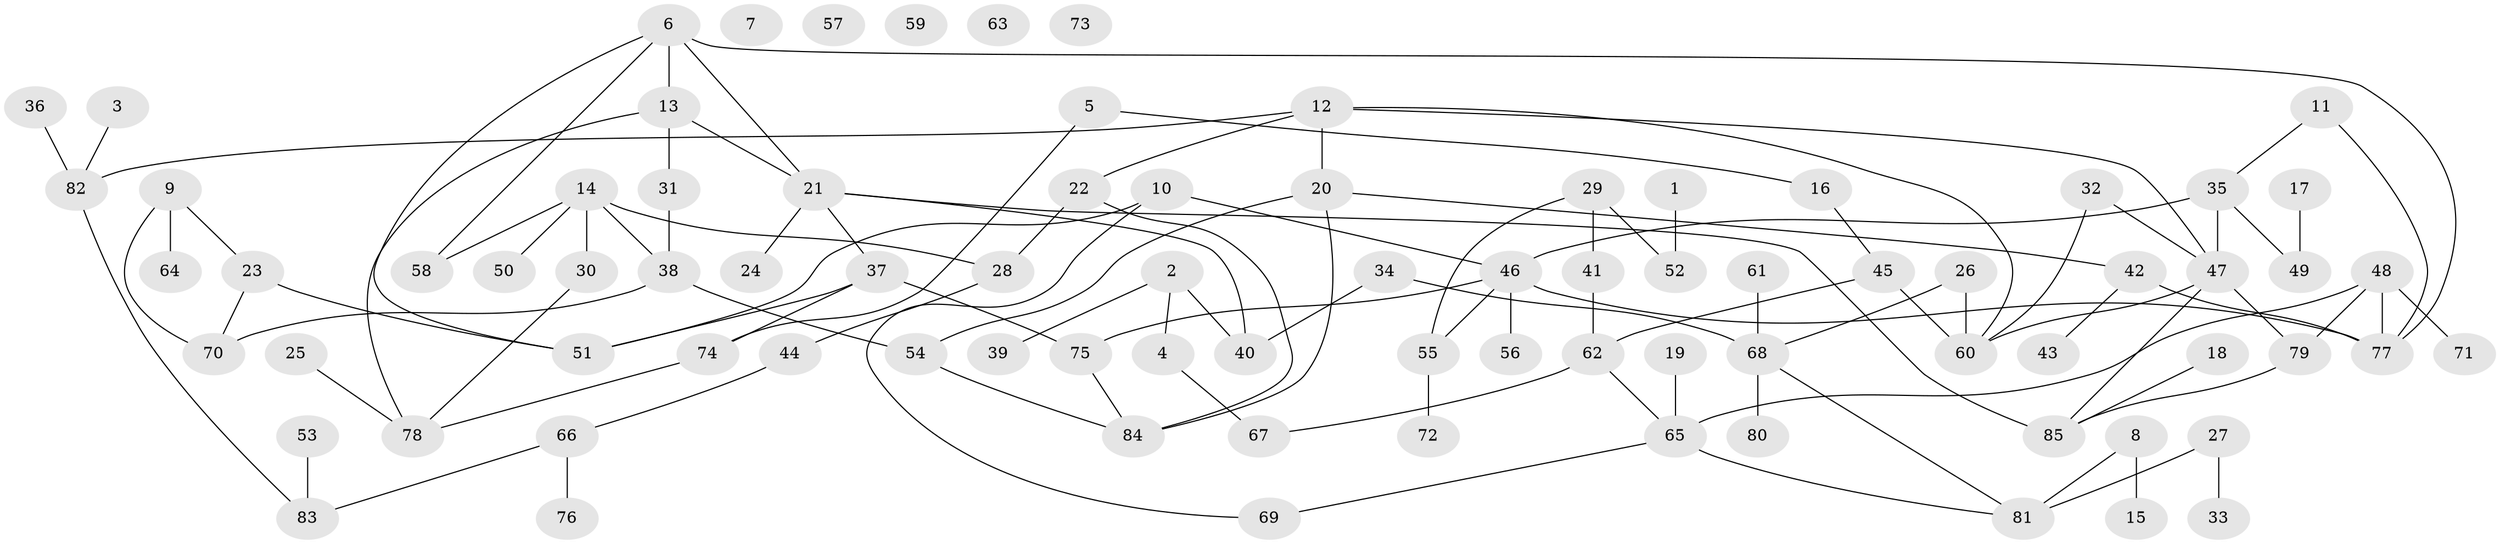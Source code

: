 // Generated by graph-tools (version 1.1) at 2025/25/03/09/25 03:25:17]
// undirected, 85 vertices, 108 edges
graph export_dot {
graph [start="1"]
  node [color=gray90,style=filled];
  1;
  2;
  3;
  4;
  5;
  6;
  7;
  8;
  9;
  10;
  11;
  12;
  13;
  14;
  15;
  16;
  17;
  18;
  19;
  20;
  21;
  22;
  23;
  24;
  25;
  26;
  27;
  28;
  29;
  30;
  31;
  32;
  33;
  34;
  35;
  36;
  37;
  38;
  39;
  40;
  41;
  42;
  43;
  44;
  45;
  46;
  47;
  48;
  49;
  50;
  51;
  52;
  53;
  54;
  55;
  56;
  57;
  58;
  59;
  60;
  61;
  62;
  63;
  64;
  65;
  66;
  67;
  68;
  69;
  70;
  71;
  72;
  73;
  74;
  75;
  76;
  77;
  78;
  79;
  80;
  81;
  82;
  83;
  84;
  85;
  1 -- 52;
  2 -- 4;
  2 -- 39;
  2 -- 40;
  3 -- 82;
  4 -- 67;
  5 -- 16;
  5 -- 74;
  6 -- 13;
  6 -- 21;
  6 -- 51;
  6 -- 58;
  6 -- 77;
  8 -- 15;
  8 -- 81;
  9 -- 23;
  9 -- 64;
  9 -- 70;
  10 -- 46;
  10 -- 51;
  10 -- 69;
  11 -- 35;
  11 -- 77;
  12 -- 20;
  12 -- 22;
  12 -- 47;
  12 -- 60;
  12 -- 82;
  13 -- 21;
  13 -- 31;
  13 -- 78;
  14 -- 28;
  14 -- 30;
  14 -- 38;
  14 -- 50;
  14 -- 58;
  16 -- 45;
  17 -- 49;
  18 -- 85;
  19 -- 65;
  20 -- 42;
  20 -- 54;
  20 -- 84;
  21 -- 24;
  21 -- 37;
  21 -- 40;
  21 -- 85;
  22 -- 28;
  22 -- 84;
  23 -- 51;
  23 -- 70;
  25 -- 78;
  26 -- 60;
  26 -- 68;
  27 -- 33;
  27 -- 81;
  28 -- 44;
  29 -- 41;
  29 -- 52;
  29 -- 55;
  30 -- 78;
  31 -- 38;
  32 -- 47;
  32 -- 60;
  34 -- 40;
  34 -- 68;
  35 -- 46;
  35 -- 47;
  35 -- 49;
  36 -- 82;
  37 -- 51;
  37 -- 74;
  37 -- 75;
  38 -- 54;
  38 -- 70;
  41 -- 62;
  42 -- 43;
  42 -- 77;
  44 -- 66;
  45 -- 60;
  45 -- 62;
  46 -- 55;
  46 -- 56;
  46 -- 75;
  46 -- 77;
  47 -- 60;
  47 -- 79;
  47 -- 85;
  48 -- 65;
  48 -- 71;
  48 -- 77;
  48 -- 79;
  53 -- 83;
  54 -- 84;
  55 -- 72;
  61 -- 68;
  62 -- 65;
  62 -- 67;
  65 -- 69;
  65 -- 81;
  66 -- 76;
  66 -- 83;
  68 -- 80;
  68 -- 81;
  74 -- 78;
  75 -- 84;
  79 -- 85;
  82 -- 83;
}
